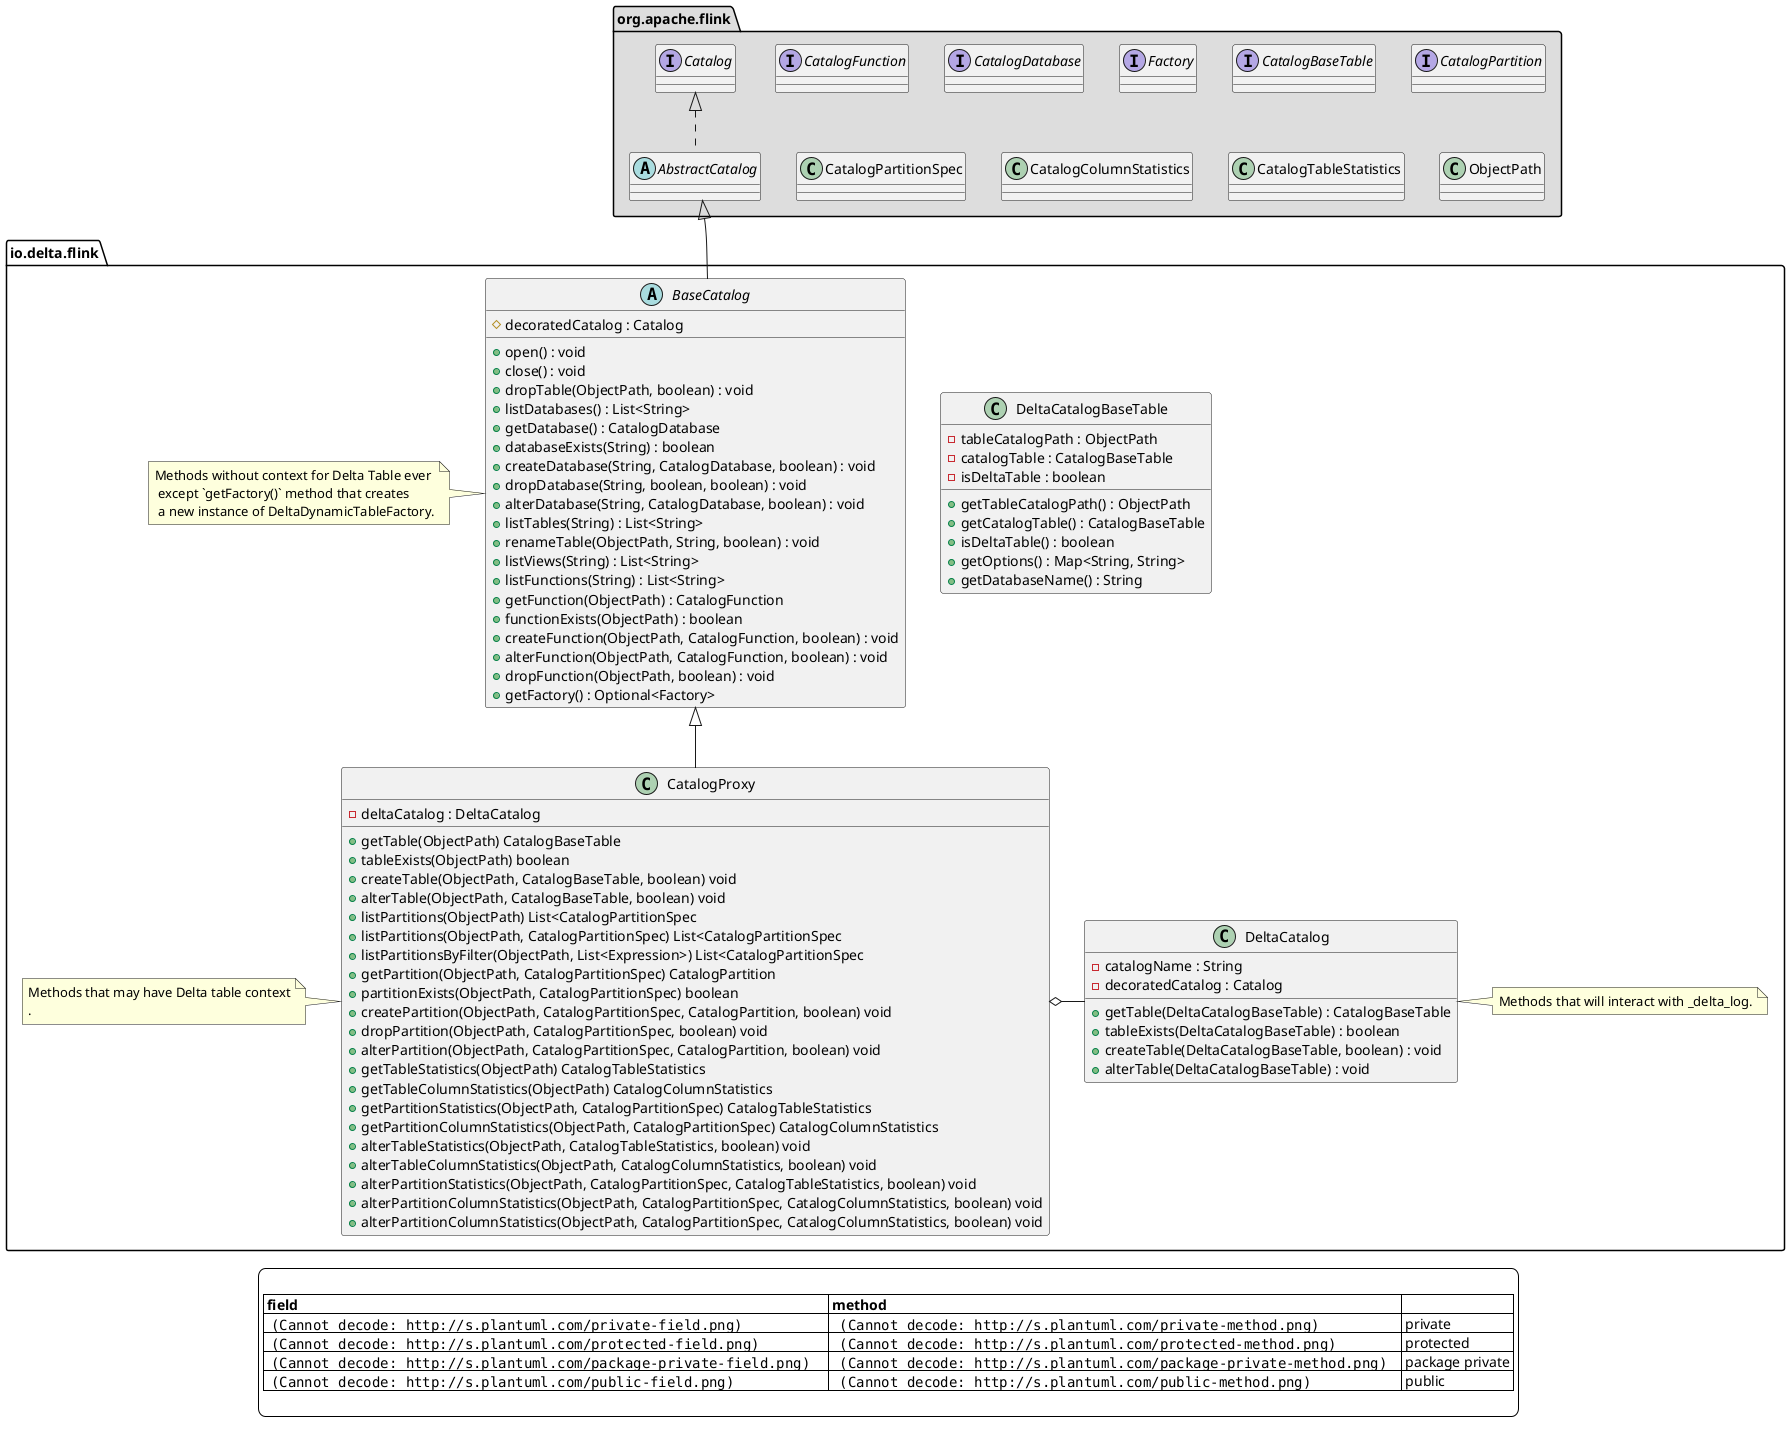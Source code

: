 @startuml
'https://plantuml.com/class-diagram
set separator none
package "org.apache.flink" #DDDDDD {
  interface CatalogBaseTable
  interface CatalogFunction
  interface CatalogDatabase
  interface CatalogPartition
  interface Factory
  abstract class AbstractCatalog implements Catalog
  class ObjectPath
  class CatalogPartitionSpec
  class CatalogColumnStatistics
  class CatalogTableStatistics
}
/' start layout for org.apache.flink '/
 CatalogBaseTable -[hidden]right- CatalogPartition
 ObjectPath -[hidden]left- CatalogTableStatistics
 ObjectPath -[hidden]up- CatalogBaseTable
/' end layout for org.apache.flink '/

/' ------------------------------- '/
package "io.delta.flink" {
  abstract class BaseCatalog extends AbstractCatalog {
    # decoratedCatalog : Catalog

    + open() : void
    + close() : void
    + dropTable(ObjectPath, boolean) : void
    + listDatabases() : List<String>
    + getDatabase() : CatalogDatabase
    + databaseExists(String) : boolean
    + createDatabase(String, CatalogDatabase, boolean) : void
    + dropDatabase(String, boolean, boolean) : void
    + alterDatabase(String, CatalogDatabase, boolean) : void
    + listTables(String) : List<String>
    + renameTable(ObjectPath, String, boolean) : void
    + listViews(String) : List<String>
    + listFunctions(String) : List<String>
    + getFunction(ObjectPath) : CatalogFunction
    + functionExists(ObjectPath) : boolean
    + createFunction(ObjectPath, CatalogFunction, boolean) : void
    + alterFunction(ObjectPath, CatalogFunction, boolean) : void
    + dropFunction(ObjectPath, boolean) : void
    + getFactory() : Optional<Factory>
   }
  note left of BaseCatalog: Methods without context for Delta Table ever\n except `getFactory()` method that creates\n a new instance of DeltaDynamicTableFactory.

  class CatalogProxy extends BaseCatalog {
    - deltaCatalog : DeltaCatalog

    + getTable(ObjectPath) CatalogBaseTable
    + tableExists(ObjectPath) boolean
    + createTable(ObjectPath, CatalogBaseTable, boolean) void
    + alterTable(ObjectPath, CatalogBaseTable, boolean) void
    + listPartitions(ObjectPath) List<CatalogPartitionSpec
    + listPartitions(ObjectPath, CatalogPartitionSpec) List<CatalogPartitionSpec
    + listPartitionsByFilter(ObjectPath, List<Expression>) List<CatalogPartitionSpec
    + getPartition(ObjectPath, CatalogPartitionSpec) CatalogPartition
    + partitionExists(ObjectPath, CatalogPartitionSpec) boolean
    + createPartition(ObjectPath, CatalogPartitionSpec, CatalogPartition, boolean) void
    + dropPartition(ObjectPath, CatalogPartitionSpec, boolean) void
    + alterPartition(ObjectPath, CatalogPartitionSpec, CatalogPartition, boolean) void
    + getTableStatistics(ObjectPath) CatalogTableStatistics
    + getTableColumnStatistics(ObjectPath) CatalogColumnStatistics
    + getPartitionStatistics(ObjectPath, CatalogPartitionSpec) CatalogTableStatistics
    + getPartitionColumnStatistics(ObjectPath, CatalogPartitionSpec) CatalogColumnStatistics
    + alterTableStatistics(ObjectPath, CatalogTableStatistics, boolean) void
    + alterTableColumnStatistics(ObjectPath, CatalogColumnStatistics, boolean) void
    + alterPartitionStatistics(ObjectPath, CatalogPartitionSpec, CatalogTableStatistics, boolean) void
    + alterPartitionColumnStatistics(ObjectPath, CatalogPartitionSpec, CatalogColumnStatistics, boolean) void
    + alterPartitionColumnStatistics(ObjectPath, CatalogPartitionSpec, CatalogColumnStatistics, boolean) void
  }
  note left of CatalogProxy: Methods that may have Delta table context\n.

  class DeltaCatalog {
    - catalogName : String
    - decoratedCatalog : Catalog

    + getTable(DeltaCatalogBaseTable) : CatalogBaseTable
    + tableExists(DeltaCatalogBaseTable) : boolean
    + createTable(DeltaCatalogBaseTable, boolean) : void
    + alterTable(DeltaCatalogBaseTable) : void
  }
  note right of DeltaCatalog: Methods that will interact with _delta_log.

  class DeltaCatalogBaseTable {
    - tableCatalogPath : ObjectPath
    - catalogTable : CatalogBaseTable
    - isDeltaTable : boolean

    + getTableCatalogPath() : ObjectPath
    + getCatalogTable() : CatalogBaseTable
    + isDeltaTable() : boolean
    + getOptions() : Map<String, String>
    + getDatabaseName() : String
  }
}

CatalogProxy o-right- DeltaCatalog

 /' layout '/
BaseCatalog -[hidden]down- AbstractCatalog
BaseCatalog -[hidden]right- DeltaCatalogBaseTable

/' legend '/
skinparam legendBackgroundColor #ffffff
legend

|= field |= method |=  |
|  <img:http://s.plantuml.com/private-field.png>     |   <img:http://s.plantuml.com/private-method.png>     | private |
|  <img:http://s.plantuml.com/protected-field.png>   |   <img:http://s.plantuml.com/protected-method.png>   | protected |
|  <img:http://s.plantuml.com/package-private-field.png>     |   <img:http://s.plantuml.com/package-private-method.png>    | package private |
|  <img:http://s.plantuml.com/public-field.png>     |   <img:http://s.plantuml.com/public-method.png>     | public |

endlegend

@enduml